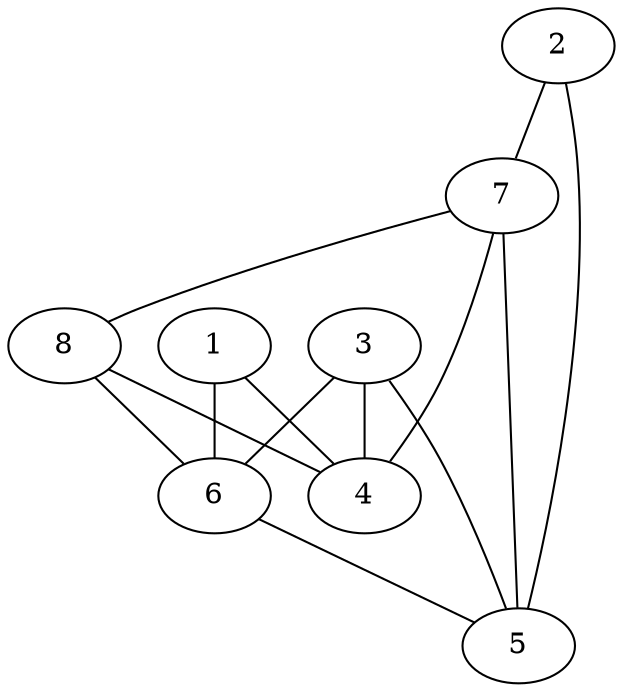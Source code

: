 graph G {
3 -- 4;
3 -- 5;
3 -- 6;
7 -- 8;
7 -- 4;
7 -- 5;
8 -- 6;
8 -- 4;
6 -- 5;
1 -- 4;
2 -- 5;
1 -- 6;
2 -- 7;
}